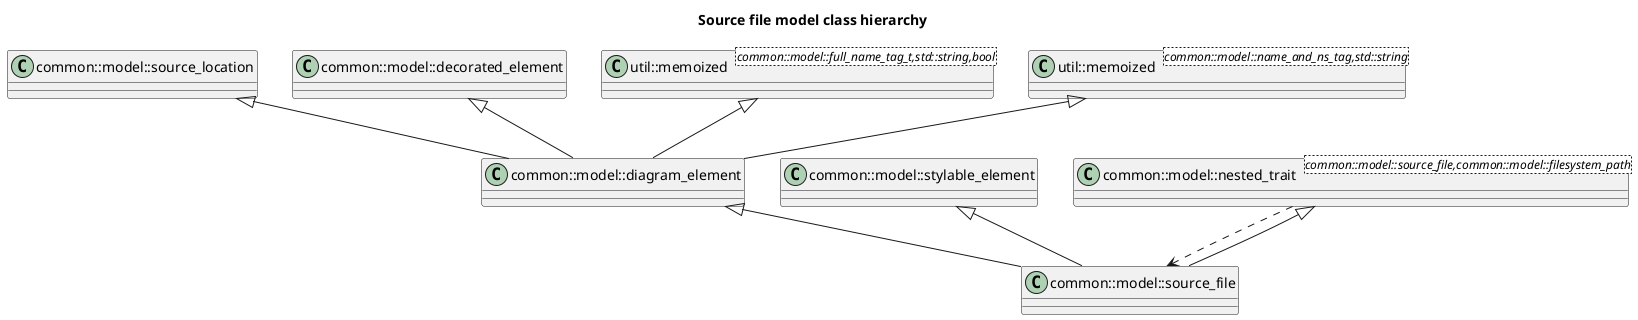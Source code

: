 @startuml
title Source file model class hierarchy
class "common::model::source_location" as C_0007162092657467521843
class C_0007162092657467521843 [[classclanguml_1_1common_1_1model_1_1source__location.html{Base class of all diagram elements that have source location.}]] {
__
}
class "common::model::decorated_element" as C_0008936819060997384951
class C_0008936819060997384951 [[classclanguml_1_1common_1_1model_1_1decorated__element.html{Base class for decorated diagram elements}]] {
__
}
class "common::model::stylable_element" as C_0016622768607835415521
class C_0016622768607835415521 [[classclanguml_1_1common_1_1model_1_1stylable__element.html{Diagram elements to which style can be applied.}]] {
__
}
class "common::model::diagram_element" as C_0008588005715032923314
class C_0008588005715032923314 [[classclanguml_1_1common_1_1model_1_1diagram__element.html{Base class for standalone diagram elements.}]] {
__
}
class "common::model::nested_trait<common::model::source_file,common::model::filesystem_path>" as C_0012891720332235399601
class C_0012891720332235399601 [[classclanguml_1_1common_1_1model_1_1nested__trait.html{nested_trait}]] {
__
}
class "common::model::source_file" as C_0006285717704576425038
class C_0006285717704576425038 [[classclanguml_1_1common_1_1model_1_1source__file.html{Diagram element representing some file or directory.}]] {
__
}
class "util::memoized<common::model::full_name_tag_t,std::string,bool>" as C_0015453306866783002016
class C_0015453306866783002016 [[classclanguml_1_1util_1_1memoized.html{memoized}]] {
__
}
class "util::memoized<common::model::name_and_ns_tag,std::string>" as C_0011142327304907631799
class C_0011142327304907631799 [[classclanguml_1_1util_1_1memoized.html{memoized}]] {
__
}
C_0008936819060997384951 <|-- C_0008588005715032923314
C_0007162092657467521843 <|-- C_0008588005715032923314
C_0015453306866783002016 <|-- C_0008588005715032923314
C_0011142327304907631799 <|-- C_0008588005715032923314
C_0012891720332235399601 ..> C_0006285717704576425038
C_0008588005715032923314 <|-- C_0006285717704576425038
C_0016622768607835415521 <|-- C_0006285717704576425038
C_0012891720332235399601 <|-- C_0006285717704576425038

'Generated with clang-uml, version 0.6.1
'LLVM version Ubuntu clang version 19.1.1 (1ubuntu1)
@enduml
